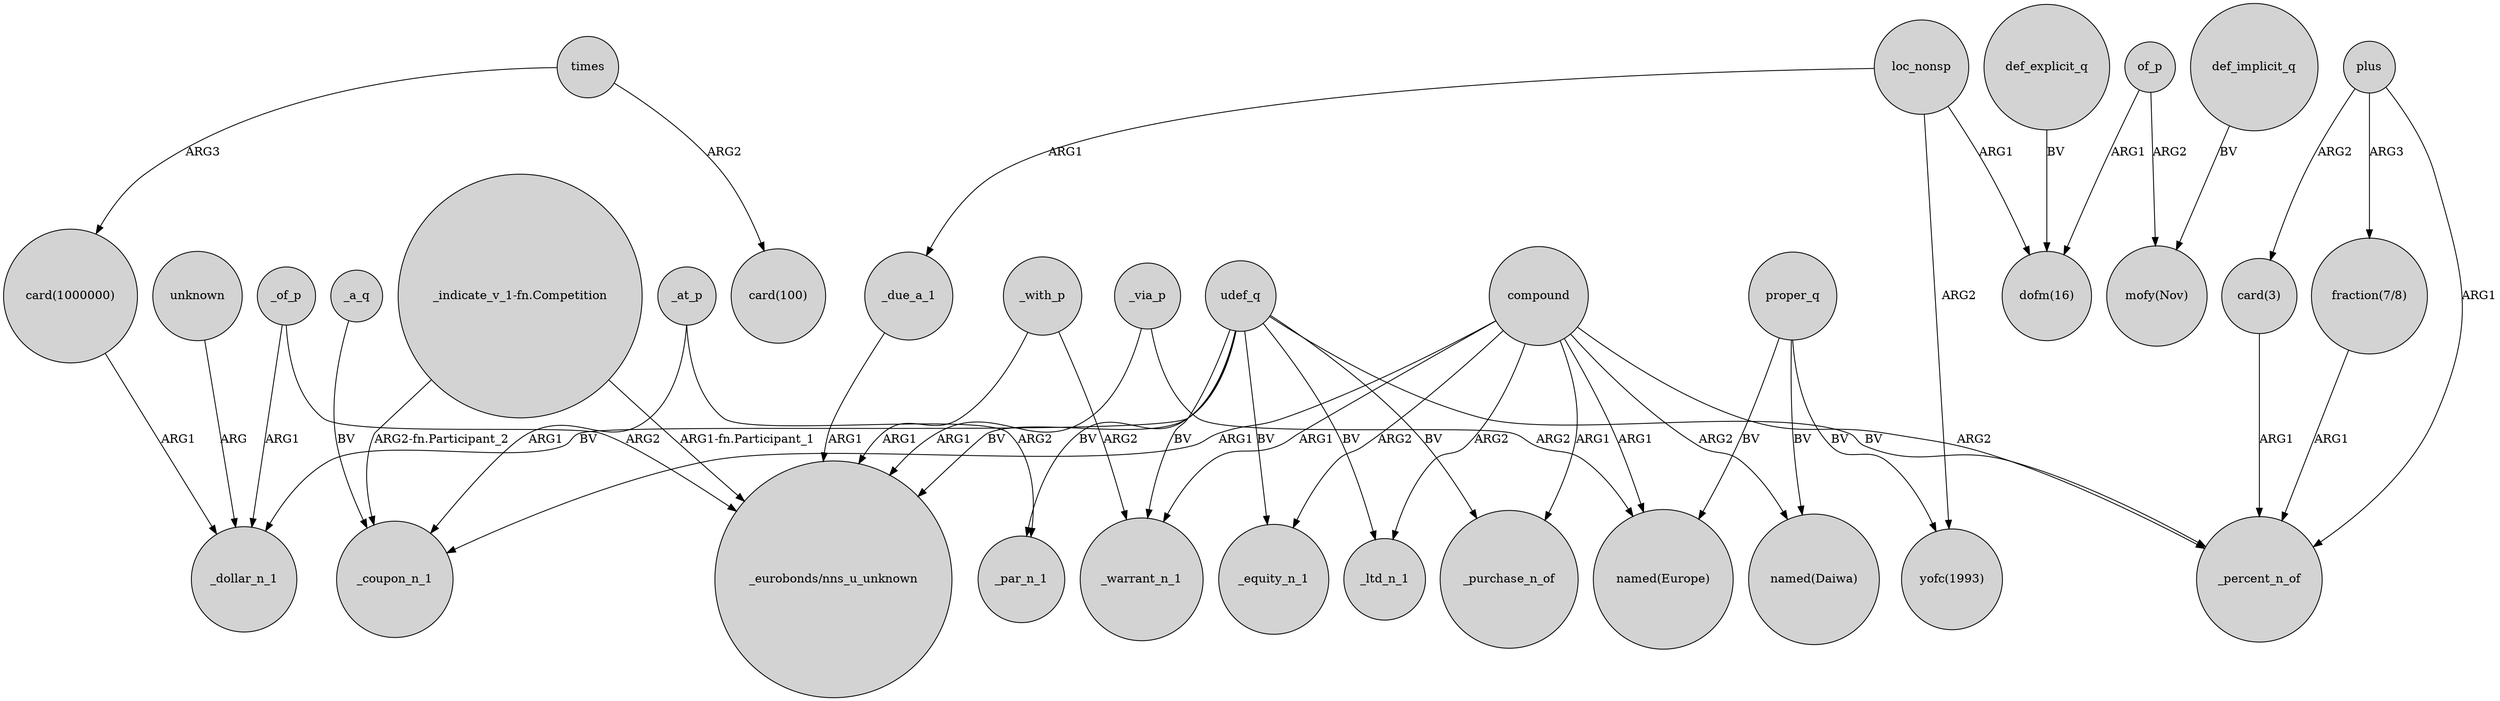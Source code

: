 digraph {
	node [shape=circle style=filled]
	_of_p -> _dollar_n_1 [label=ARG1]
	compound -> _coupon_n_1 [label=ARG1]
	compound -> _purchase_n_of [label=ARG1]
	_at_p -> _par_n_1 [label=ARG2]
	of_p -> "mofy(Nov)" [label=ARG2]
	of_p -> "dofm(16)" [label=ARG1]
	proper_q -> "named(Europe)" [label=BV]
	udef_q -> _equity_n_1 [label=BV]
	"card(3)" -> _percent_n_of [label=ARG1]
	times -> "card(1000000)" [label=ARG3]
	compound -> _equity_n_1 [label=ARG2]
	times -> "card(100)" [label=ARG2]
	loc_nonsp -> "yofc(1993)" [label=ARG2]
	"fraction(7/8)" -> _percent_n_of [label=ARG1]
	proper_q -> "yofc(1993)" [label=BV]
	_a_q -> _coupon_n_1 [label=BV]
	"_indicate_v_1-fn.Competition" -> "_eurobonds/nns_u_unknown" [label="ARG1-fn.Participant_1"]
	unknown -> _dollar_n_1 [label=ARG]
	plus -> _percent_n_of [label=ARG1]
	_at_p -> _coupon_n_1 [label=ARG1]
	_via_p -> "_eurobonds/nns_u_unknown" [label=ARG1]
	udef_q -> _purchase_n_of [label=BV]
	udef_q -> _percent_n_of [label=BV]
	_of_p -> "_eurobonds/nns_u_unknown" [label=ARG2]
	plus -> "fraction(7/8)" [label=ARG3]
	_due_a_1 -> "_eurobonds/nns_u_unknown" [label=ARG1]
	compound -> _percent_n_of [label=ARG2]
	udef_q -> _par_n_1 [label=BV]
	_with_p -> _warrant_n_1 [label=ARG2]
	plus -> "card(3)" [label=ARG2]
	def_explicit_q -> "dofm(16)" [label=BV]
	udef_q -> _dollar_n_1 [label=BV]
	"card(1000000)" -> _dollar_n_1 [label=ARG1]
	udef_q -> _warrant_n_1 [label=BV]
	_with_p -> "_eurobonds/nns_u_unknown" [label=ARG1]
	compound -> _ltd_n_1 [label=ARG2]
	loc_nonsp -> _due_a_1 [label=ARG1]
	proper_q -> "named(Daiwa)" [label=BV]
	_via_p -> "named(Europe)" [label=ARG2]
	compound -> "named(Europe)" [label=ARG1]
	compound -> "named(Daiwa)" [label=ARG2]
	def_implicit_q -> "mofy(Nov)" [label=BV]
	compound -> _warrant_n_1 [label=ARG1]
	"_indicate_v_1-fn.Competition" -> _coupon_n_1 [label="ARG2-fn.Participant_2"]
	udef_q -> "_eurobonds/nns_u_unknown" [label=BV]
	udef_q -> _ltd_n_1 [label=BV]
	loc_nonsp -> "dofm(16)" [label=ARG1]
}
